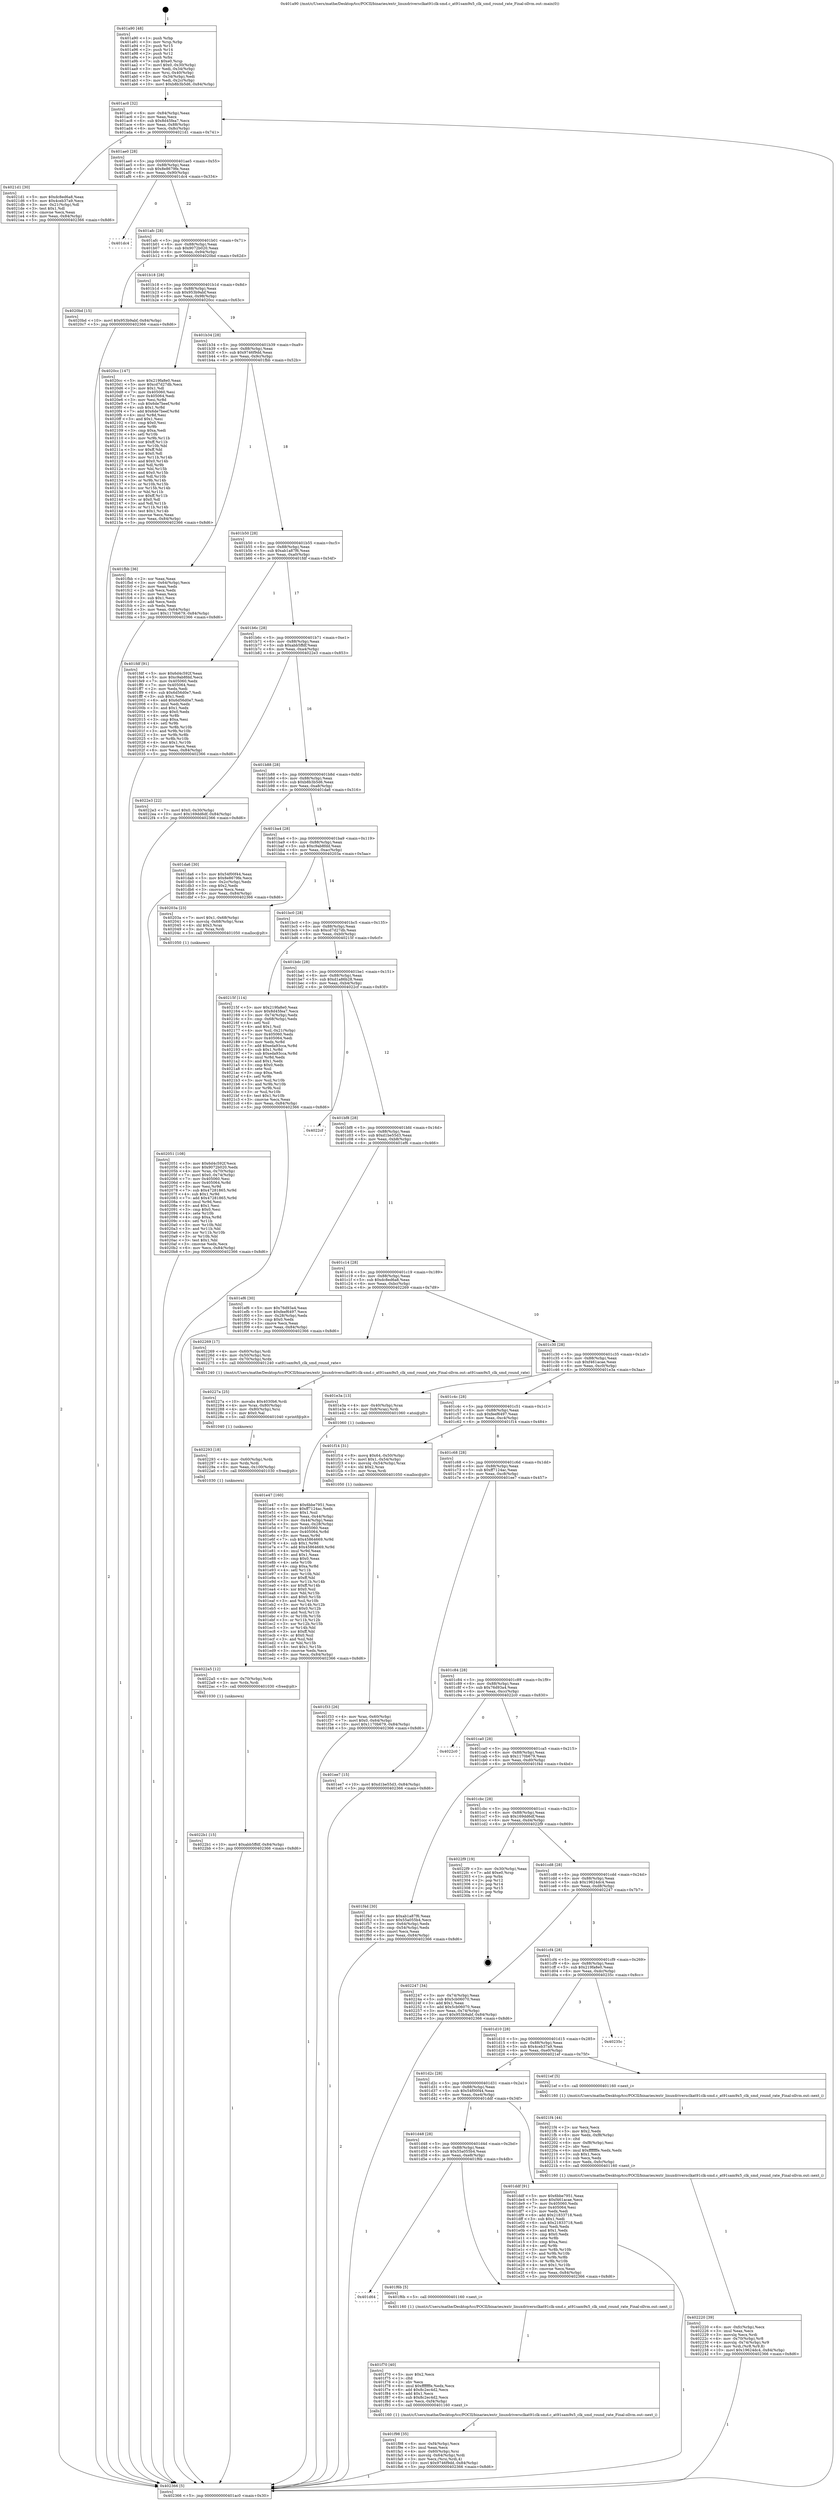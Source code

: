 digraph "0x401a90" {
  label = "0x401a90 (/mnt/c/Users/mathe/Desktop/tcc/POCII/binaries/extr_linuxdriversclkat91clk-smd.c_at91sam9x5_clk_smd_round_rate_Final-ollvm.out::main(0))"
  labelloc = "t"
  node[shape=record]

  Entry [label="",width=0.3,height=0.3,shape=circle,fillcolor=black,style=filled]
  "0x401ac0" [label="{
     0x401ac0 [32]\l
     | [instrs]\l
     &nbsp;&nbsp;0x401ac0 \<+6\>: mov -0x84(%rbp),%eax\l
     &nbsp;&nbsp;0x401ac6 \<+2\>: mov %eax,%ecx\l
     &nbsp;&nbsp;0x401ac8 \<+6\>: sub $0x8d45fea7,%ecx\l
     &nbsp;&nbsp;0x401ace \<+6\>: mov %eax,-0x88(%rbp)\l
     &nbsp;&nbsp;0x401ad4 \<+6\>: mov %ecx,-0x8c(%rbp)\l
     &nbsp;&nbsp;0x401ada \<+6\>: je 00000000004021d1 \<main+0x741\>\l
  }"]
  "0x4021d1" [label="{
     0x4021d1 [30]\l
     | [instrs]\l
     &nbsp;&nbsp;0x4021d1 \<+5\>: mov $0xdc8ed6a8,%eax\l
     &nbsp;&nbsp;0x4021d6 \<+5\>: mov $0x4ceb37a9,%ecx\l
     &nbsp;&nbsp;0x4021db \<+3\>: mov -0x21(%rbp),%dl\l
     &nbsp;&nbsp;0x4021de \<+3\>: test $0x1,%dl\l
     &nbsp;&nbsp;0x4021e1 \<+3\>: cmovne %ecx,%eax\l
     &nbsp;&nbsp;0x4021e4 \<+6\>: mov %eax,-0x84(%rbp)\l
     &nbsp;&nbsp;0x4021ea \<+5\>: jmp 0000000000402366 \<main+0x8d6\>\l
  }"]
  "0x401ae0" [label="{
     0x401ae0 [28]\l
     | [instrs]\l
     &nbsp;&nbsp;0x401ae0 \<+5\>: jmp 0000000000401ae5 \<main+0x55\>\l
     &nbsp;&nbsp;0x401ae5 \<+6\>: mov -0x88(%rbp),%eax\l
     &nbsp;&nbsp;0x401aeb \<+5\>: sub $0x8e8679fe,%eax\l
     &nbsp;&nbsp;0x401af0 \<+6\>: mov %eax,-0x90(%rbp)\l
     &nbsp;&nbsp;0x401af6 \<+6\>: je 0000000000401dc4 \<main+0x334\>\l
  }"]
  Exit [label="",width=0.3,height=0.3,shape=circle,fillcolor=black,style=filled,peripheries=2]
  "0x401dc4" [label="{
     0x401dc4\l
  }", style=dashed]
  "0x401afc" [label="{
     0x401afc [28]\l
     | [instrs]\l
     &nbsp;&nbsp;0x401afc \<+5\>: jmp 0000000000401b01 \<main+0x71\>\l
     &nbsp;&nbsp;0x401b01 \<+6\>: mov -0x88(%rbp),%eax\l
     &nbsp;&nbsp;0x401b07 \<+5\>: sub $0x9072b020,%eax\l
     &nbsp;&nbsp;0x401b0c \<+6\>: mov %eax,-0x94(%rbp)\l
     &nbsp;&nbsp;0x401b12 \<+6\>: je 00000000004020bd \<main+0x62d\>\l
  }"]
  "0x4022b1" [label="{
     0x4022b1 [15]\l
     | [instrs]\l
     &nbsp;&nbsp;0x4022b1 \<+10\>: movl $0xabb5ffdf,-0x84(%rbp)\l
     &nbsp;&nbsp;0x4022bb \<+5\>: jmp 0000000000402366 \<main+0x8d6\>\l
  }"]
  "0x4020bd" [label="{
     0x4020bd [15]\l
     | [instrs]\l
     &nbsp;&nbsp;0x4020bd \<+10\>: movl $0x953b9abf,-0x84(%rbp)\l
     &nbsp;&nbsp;0x4020c7 \<+5\>: jmp 0000000000402366 \<main+0x8d6\>\l
  }"]
  "0x401b18" [label="{
     0x401b18 [28]\l
     | [instrs]\l
     &nbsp;&nbsp;0x401b18 \<+5\>: jmp 0000000000401b1d \<main+0x8d\>\l
     &nbsp;&nbsp;0x401b1d \<+6\>: mov -0x88(%rbp),%eax\l
     &nbsp;&nbsp;0x401b23 \<+5\>: sub $0x953b9abf,%eax\l
     &nbsp;&nbsp;0x401b28 \<+6\>: mov %eax,-0x98(%rbp)\l
     &nbsp;&nbsp;0x401b2e \<+6\>: je 00000000004020cc \<main+0x63c\>\l
  }"]
  "0x4022a5" [label="{
     0x4022a5 [12]\l
     | [instrs]\l
     &nbsp;&nbsp;0x4022a5 \<+4\>: mov -0x70(%rbp),%rdx\l
     &nbsp;&nbsp;0x4022a9 \<+3\>: mov %rdx,%rdi\l
     &nbsp;&nbsp;0x4022ac \<+5\>: call 0000000000401030 \<free@plt\>\l
     | [calls]\l
     &nbsp;&nbsp;0x401030 \{1\} (unknown)\l
  }"]
  "0x4020cc" [label="{
     0x4020cc [147]\l
     | [instrs]\l
     &nbsp;&nbsp;0x4020cc \<+5\>: mov $0x219fa8e0,%eax\l
     &nbsp;&nbsp;0x4020d1 \<+5\>: mov $0xcd7d27db,%ecx\l
     &nbsp;&nbsp;0x4020d6 \<+2\>: mov $0x1,%dl\l
     &nbsp;&nbsp;0x4020d8 \<+7\>: mov 0x405060,%esi\l
     &nbsp;&nbsp;0x4020df \<+7\>: mov 0x405064,%edi\l
     &nbsp;&nbsp;0x4020e6 \<+3\>: mov %esi,%r8d\l
     &nbsp;&nbsp;0x4020e9 \<+7\>: sub $0x6de7beef,%r8d\l
     &nbsp;&nbsp;0x4020f0 \<+4\>: sub $0x1,%r8d\l
     &nbsp;&nbsp;0x4020f4 \<+7\>: add $0x6de7beef,%r8d\l
     &nbsp;&nbsp;0x4020fb \<+4\>: imul %r8d,%esi\l
     &nbsp;&nbsp;0x4020ff \<+3\>: and $0x1,%esi\l
     &nbsp;&nbsp;0x402102 \<+3\>: cmp $0x0,%esi\l
     &nbsp;&nbsp;0x402105 \<+4\>: sete %r9b\l
     &nbsp;&nbsp;0x402109 \<+3\>: cmp $0xa,%edi\l
     &nbsp;&nbsp;0x40210c \<+4\>: setl %r10b\l
     &nbsp;&nbsp;0x402110 \<+3\>: mov %r9b,%r11b\l
     &nbsp;&nbsp;0x402113 \<+4\>: xor $0xff,%r11b\l
     &nbsp;&nbsp;0x402117 \<+3\>: mov %r10b,%bl\l
     &nbsp;&nbsp;0x40211a \<+3\>: xor $0xff,%bl\l
     &nbsp;&nbsp;0x40211d \<+3\>: xor $0x0,%dl\l
     &nbsp;&nbsp;0x402120 \<+3\>: mov %r11b,%r14b\l
     &nbsp;&nbsp;0x402123 \<+4\>: and $0x0,%r14b\l
     &nbsp;&nbsp;0x402127 \<+3\>: and %dl,%r9b\l
     &nbsp;&nbsp;0x40212a \<+3\>: mov %bl,%r15b\l
     &nbsp;&nbsp;0x40212d \<+4\>: and $0x0,%r15b\l
     &nbsp;&nbsp;0x402131 \<+3\>: and %dl,%r10b\l
     &nbsp;&nbsp;0x402134 \<+3\>: or %r9b,%r14b\l
     &nbsp;&nbsp;0x402137 \<+3\>: or %r10b,%r15b\l
     &nbsp;&nbsp;0x40213a \<+3\>: xor %r15b,%r14b\l
     &nbsp;&nbsp;0x40213d \<+3\>: or %bl,%r11b\l
     &nbsp;&nbsp;0x402140 \<+4\>: xor $0xff,%r11b\l
     &nbsp;&nbsp;0x402144 \<+3\>: or $0x0,%dl\l
     &nbsp;&nbsp;0x402147 \<+3\>: and %dl,%r11b\l
     &nbsp;&nbsp;0x40214a \<+3\>: or %r11b,%r14b\l
     &nbsp;&nbsp;0x40214d \<+4\>: test $0x1,%r14b\l
     &nbsp;&nbsp;0x402151 \<+3\>: cmovne %ecx,%eax\l
     &nbsp;&nbsp;0x402154 \<+6\>: mov %eax,-0x84(%rbp)\l
     &nbsp;&nbsp;0x40215a \<+5\>: jmp 0000000000402366 \<main+0x8d6\>\l
  }"]
  "0x401b34" [label="{
     0x401b34 [28]\l
     | [instrs]\l
     &nbsp;&nbsp;0x401b34 \<+5\>: jmp 0000000000401b39 \<main+0xa9\>\l
     &nbsp;&nbsp;0x401b39 \<+6\>: mov -0x88(%rbp),%eax\l
     &nbsp;&nbsp;0x401b3f \<+5\>: sub $0x9746f9dd,%eax\l
     &nbsp;&nbsp;0x401b44 \<+6\>: mov %eax,-0x9c(%rbp)\l
     &nbsp;&nbsp;0x401b4a \<+6\>: je 0000000000401fbb \<main+0x52b\>\l
  }"]
  "0x402293" [label="{
     0x402293 [18]\l
     | [instrs]\l
     &nbsp;&nbsp;0x402293 \<+4\>: mov -0x60(%rbp),%rdx\l
     &nbsp;&nbsp;0x402297 \<+3\>: mov %rdx,%rdi\l
     &nbsp;&nbsp;0x40229a \<+6\>: mov %eax,-0x100(%rbp)\l
     &nbsp;&nbsp;0x4022a0 \<+5\>: call 0000000000401030 \<free@plt\>\l
     | [calls]\l
     &nbsp;&nbsp;0x401030 \{1\} (unknown)\l
  }"]
  "0x401fbb" [label="{
     0x401fbb [36]\l
     | [instrs]\l
     &nbsp;&nbsp;0x401fbb \<+2\>: xor %eax,%eax\l
     &nbsp;&nbsp;0x401fbd \<+3\>: mov -0x64(%rbp),%ecx\l
     &nbsp;&nbsp;0x401fc0 \<+2\>: mov %eax,%edx\l
     &nbsp;&nbsp;0x401fc2 \<+2\>: sub %ecx,%edx\l
     &nbsp;&nbsp;0x401fc4 \<+2\>: mov %eax,%ecx\l
     &nbsp;&nbsp;0x401fc6 \<+3\>: sub $0x1,%ecx\l
     &nbsp;&nbsp;0x401fc9 \<+2\>: add %ecx,%edx\l
     &nbsp;&nbsp;0x401fcb \<+2\>: sub %edx,%eax\l
     &nbsp;&nbsp;0x401fcd \<+3\>: mov %eax,-0x64(%rbp)\l
     &nbsp;&nbsp;0x401fd0 \<+10\>: movl $0x1170b679,-0x84(%rbp)\l
     &nbsp;&nbsp;0x401fda \<+5\>: jmp 0000000000402366 \<main+0x8d6\>\l
  }"]
  "0x401b50" [label="{
     0x401b50 [28]\l
     | [instrs]\l
     &nbsp;&nbsp;0x401b50 \<+5\>: jmp 0000000000401b55 \<main+0xc5\>\l
     &nbsp;&nbsp;0x401b55 \<+6\>: mov -0x88(%rbp),%eax\l
     &nbsp;&nbsp;0x401b5b \<+5\>: sub $0xab1a87f6,%eax\l
     &nbsp;&nbsp;0x401b60 \<+6\>: mov %eax,-0xa0(%rbp)\l
     &nbsp;&nbsp;0x401b66 \<+6\>: je 0000000000401fdf \<main+0x54f\>\l
  }"]
  "0x40227a" [label="{
     0x40227a [25]\l
     | [instrs]\l
     &nbsp;&nbsp;0x40227a \<+10\>: movabs $0x4030b6,%rdi\l
     &nbsp;&nbsp;0x402284 \<+4\>: mov %rax,-0x80(%rbp)\l
     &nbsp;&nbsp;0x402288 \<+4\>: mov -0x80(%rbp),%rsi\l
     &nbsp;&nbsp;0x40228c \<+2\>: mov $0x0,%al\l
     &nbsp;&nbsp;0x40228e \<+5\>: call 0000000000401040 \<printf@plt\>\l
     | [calls]\l
     &nbsp;&nbsp;0x401040 \{1\} (unknown)\l
  }"]
  "0x401fdf" [label="{
     0x401fdf [91]\l
     | [instrs]\l
     &nbsp;&nbsp;0x401fdf \<+5\>: mov $0x6d4c592f,%eax\l
     &nbsp;&nbsp;0x401fe4 \<+5\>: mov $0xc9ab8fdd,%ecx\l
     &nbsp;&nbsp;0x401fe9 \<+7\>: mov 0x405060,%edx\l
     &nbsp;&nbsp;0x401ff0 \<+7\>: mov 0x405064,%esi\l
     &nbsp;&nbsp;0x401ff7 \<+2\>: mov %edx,%edi\l
     &nbsp;&nbsp;0x401ff9 \<+6\>: sub $0x6d56d0e7,%edi\l
     &nbsp;&nbsp;0x401fff \<+3\>: sub $0x1,%edi\l
     &nbsp;&nbsp;0x402002 \<+6\>: add $0x6d56d0e7,%edi\l
     &nbsp;&nbsp;0x402008 \<+3\>: imul %edi,%edx\l
     &nbsp;&nbsp;0x40200b \<+3\>: and $0x1,%edx\l
     &nbsp;&nbsp;0x40200e \<+3\>: cmp $0x0,%edx\l
     &nbsp;&nbsp;0x402011 \<+4\>: sete %r8b\l
     &nbsp;&nbsp;0x402015 \<+3\>: cmp $0xa,%esi\l
     &nbsp;&nbsp;0x402018 \<+4\>: setl %r9b\l
     &nbsp;&nbsp;0x40201c \<+3\>: mov %r8b,%r10b\l
     &nbsp;&nbsp;0x40201f \<+3\>: and %r9b,%r10b\l
     &nbsp;&nbsp;0x402022 \<+3\>: xor %r9b,%r8b\l
     &nbsp;&nbsp;0x402025 \<+3\>: or %r8b,%r10b\l
     &nbsp;&nbsp;0x402028 \<+4\>: test $0x1,%r10b\l
     &nbsp;&nbsp;0x40202c \<+3\>: cmovne %ecx,%eax\l
     &nbsp;&nbsp;0x40202f \<+6\>: mov %eax,-0x84(%rbp)\l
     &nbsp;&nbsp;0x402035 \<+5\>: jmp 0000000000402366 \<main+0x8d6\>\l
  }"]
  "0x401b6c" [label="{
     0x401b6c [28]\l
     | [instrs]\l
     &nbsp;&nbsp;0x401b6c \<+5\>: jmp 0000000000401b71 \<main+0xe1\>\l
     &nbsp;&nbsp;0x401b71 \<+6\>: mov -0x88(%rbp),%eax\l
     &nbsp;&nbsp;0x401b77 \<+5\>: sub $0xabb5ffdf,%eax\l
     &nbsp;&nbsp;0x401b7c \<+6\>: mov %eax,-0xa4(%rbp)\l
     &nbsp;&nbsp;0x401b82 \<+6\>: je 00000000004022e3 \<main+0x853\>\l
  }"]
  "0x402220" [label="{
     0x402220 [39]\l
     | [instrs]\l
     &nbsp;&nbsp;0x402220 \<+6\>: mov -0xfc(%rbp),%ecx\l
     &nbsp;&nbsp;0x402226 \<+3\>: imul %eax,%ecx\l
     &nbsp;&nbsp;0x402229 \<+3\>: movslq %ecx,%rdi\l
     &nbsp;&nbsp;0x40222c \<+4\>: mov -0x70(%rbp),%r8\l
     &nbsp;&nbsp;0x402230 \<+4\>: movslq -0x74(%rbp),%r9\l
     &nbsp;&nbsp;0x402234 \<+4\>: mov %rdi,(%r8,%r9,8)\l
     &nbsp;&nbsp;0x402238 \<+10\>: movl $0x19624dc4,-0x84(%rbp)\l
     &nbsp;&nbsp;0x402242 \<+5\>: jmp 0000000000402366 \<main+0x8d6\>\l
  }"]
  "0x4022e3" [label="{
     0x4022e3 [22]\l
     | [instrs]\l
     &nbsp;&nbsp;0x4022e3 \<+7\>: movl $0x0,-0x30(%rbp)\l
     &nbsp;&nbsp;0x4022ea \<+10\>: movl $0x169dd6df,-0x84(%rbp)\l
     &nbsp;&nbsp;0x4022f4 \<+5\>: jmp 0000000000402366 \<main+0x8d6\>\l
  }"]
  "0x401b88" [label="{
     0x401b88 [28]\l
     | [instrs]\l
     &nbsp;&nbsp;0x401b88 \<+5\>: jmp 0000000000401b8d \<main+0xfd\>\l
     &nbsp;&nbsp;0x401b8d \<+6\>: mov -0x88(%rbp),%eax\l
     &nbsp;&nbsp;0x401b93 \<+5\>: sub $0xb8b3b5d6,%eax\l
     &nbsp;&nbsp;0x401b98 \<+6\>: mov %eax,-0xa8(%rbp)\l
     &nbsp;&nbsp;0x401b9e \<+6\>: je 0000000000401da6 \<main+0x316\>\l
  }"]
  "0x4021f4" [label="{
     0x4021f4 [44]\l
     | [instrs]\l
     &nbsp;&nbsp;0x4021f4 \<+2\>: xor %ecx,%ecx\l
     &nbsp;&nbsp;0x4021f6 \<+5\>: mov $0x2,%edx\l
     &nbsp;&nbsp;0x4021fb \<+6\>: mov %edx,-0xf8(%rbp)\l
     &nbsp;&nbsp;0x402201 \<+1\>: cltd\l
     &nbsp;&nbsp;0x402202 \<+6\>: mov -0xf8(%rbp),%esi\l
     &nbsp;&nbsp;0x402208 \<+2\>: idiv %esi\l
     &nbsp;&nbsp;0x40220a \<+6\>: imul $0xfffffffe,%edx,%edx\l
     &nbsp;&nbsp;0x402210 \<+3\>: sub $0x1,%ecx\l
     &nbsp;&nbsp;0x402213 \<+2\>: sub %ecx,%edx\l
     &nbsp;&nbsp;0x402215 \<+6\>: mov %edx,-0xfc(%rbp)\l
     &nbsp;&nbsp;0x40221b \<+5\>: call 0000000000401160 \<next_i\>\l
     | [calls]\l
     &nbsp;&nbsp;0x401160 \{1\} (/mnt/c/Users/mathe/Desktop/tcc/POCII/binaries/extr_linuxdriversclkat91clk-smd.c_at91sam9x5_clk_smd_round_rate_Final-ollvm.out::next_i)\l
  }"]
  "0x401da6" [label="{
     0x401da6 [30]\l
     | [instrs]\l
     &nbsp;&nbsp;0x401da6 \<+5\>: mov $0x54f00f44,%eax\l
     &nbsp;&nbsp;0x401dab \<+5\>: mov $0x8e8679fe,%ecx\l
     &nbsp;&nbsp;0x401db0 \<+3\>: mov -0x2c(%rbp),%edx\l
     &nbsp;&nbsp;0x401db3 \<+3\>: cmp $0x2,%edx\l
     &nbsp;&nbsp;0x401db6 \<+3\>: cmovne %ecx,%eax\l
     &nbsp;&nbsp;0x401db9 \<+6\>: mov %eax,-0x84(%rbp)\l
     &nbsp;&nbsp;0x401dbf \<+5\>: jmp 0000000000402366 \<main+0x8d6\>\l
  }"]
  "0x401ba4" [label="{
     0x401ba4 [28]\l
     | [instrs]\l
     &nbsp;&nbsp;0x401ba4 \<+5\>: jmp 0000000000401ba9 \<main+0x119\>\l
     &nbsp;&nbsp;0x401ba9 \<+6\>: mov -0x88(%rbp),%eax\l
     &nbsp;&nbsp;0x401baf \<+5\>: sub $0xc9ab8fdd,%eax\l
     &nbsp;&nbsp;0x401bb4 \<+6\>: mov %eax,-0xac(%rbp)\l
     &nbsp;&nbsp;0x401bba \<+6\>: je 000000000040203a \<main+0x5aa\>\l
  }"]
  "0x402366" [label="{
     0x402366 [5]\l
     | [instrs]\l
     &nbsp;&nbsp;0x402366 \<+5\>: jmp 0000000000401ac0 \<main+0x30\>\l
  }"]
  "0x401a90" [label="{
     0x401a90 [48]\l
     | [instrs]\l
     &nbsp;&nbsp;0x401a90 \<+1\>: push %rbp\l
     &nbsp;&nbsp;0x401a91 \<+3\>: mov %rsp,%rbp\l
     &nbsp;&nbsp;0x401a94 \<+2\>: push %r15\l
     &nbsp;&nbsp;0x401a96 \<+2\>: push %r14\l
     &nbsp;&nbsp;0x401a98 \<+2\>: push %r12\l
     &nbsp;&nbsp;0x401a9a \<+1\>: push %rbx\l
     &nbsp;&nbsp;0x401a9b \<+7\>: sub $0xe0,%rsp\l
     &nbsp;&nbsp;0x401aa2 \<+7\>: movl $0x0,-0x30(%rbp)\l
     &nbsp;&nbsp;0x401aa9 \<+3\>: mov %edi,-0x34(%rbp)\l
     &nbsp;&nbsp;0x401aac \<+4\>: mov %rsi,-0x40(%rbp)\l
     &nbsp;&nbsp;0x401ab0 \<+3\>: mov -0x34(%rbp),%edi\l
     &nbsp;&nbsp;0x401ab3 \<+3\>: mov %edi,-0x2c(%rbp)\l
     &nbsp;&nbsp;0x401ab6 \<+10\>: movl $0xb8b3b5d6,-0x84(%rbp)\l
  }"]
  "0x402051" [label="{
     0x402051 [108]\l
     | [instrs]\l
     &nbsp;&nbsp;0x402051 \<+5\>: mov $0x6d4c592f,%ecx\l
     &nbsp;&nbsp;0x402056 \<+5\>: mov $0x9072b020,%edx\l
     &nbsp;&nbsp;0x40205b \<+4\>: mov %rax,-0x70(%rbp)\l
     &nbsp;&nbsp;0x40205f \<+7\>: movl $0x0,-0x74(%rbp)\l
     &nbsp;&nbsp;0x402066 \<+7\>: mov 0x405060,%esi\l
     &nbsp;&nbsp;0x40206d \<+8\>: mov 0x405064,%r8d\l
     &nbsp;&nbsp;0x402075 \<+3\>: mov %esi,%r9d\l
     &nbsp;&nbsp;0x402078 \<+7\>: sub $0x47281865,%r9d\l
     &nbsp;&nbsp;0x40207f \<+4\>: sub $0x1,%r9d\l
     &nbsp;&nbsp;0x402083 \<+7\>: add $0x47281865,%r9d\l
     &nbsp;&nbsp;0x40208a \<+4\>: imul %r9d,%esi\l
     &nbsp;&nbsp;0x40208e \<+3\>: and $0x1,%esi\l
     &nbsp;&nbsp;0x402091 \<+3\>: cmp $0x0,%esi\l
     &nbsp;&nbsp;0x402094 \<+4\>: sete %r10b\l
     &nbsp;&nbsp;0x402098 \<+4\>: cmp $0xa,%r8d\l
     &nbsp;&nbsp;0x40209c \<+4\>: setl %r11b\l
     &nbsp;&nbsp;0x4020a0 \<+3\>: mov %r10b,%bl\l
     &nbsp;&nbsp;0x4020a3 \<+3\>: and %r11b,%bl\l
     &nbsp;&nbsp;0x4020a6 \<+3\>: xor %r11b,%r10b\l
     &nbsp;&nbsp;0x4020a9 \<+3\>: or %r10b,%bl\l
     &nbsp;&nbsp;0x4020ac \<+3\>: test $0x1,%bl\l
     &nbsp;&nbsp;0x4020af \<+3\>: cmovne %edx,%ecx\l
     &nbsp;&nbsp;0x4020b2 \<+6\>: mov %ecx,-0x84(%rbp)\l
     &nbsp;&nbsp;0x4020b8 \<+5\>: jmp 0000000000402366 \<main+0x8d6\>\l
  }"]
  "0x40203a" [label="{
     0x40203a [23]\l
     | [instrs]\l
     &nbsp;&nbsp;0x40203a \<+7\>: movl $0x1,-0x68(%rbp)\l
     &nbsp;&nbsp;0x402041 \<+4\>: movslq -0x68(%rbp),%rax\l
     &nbsp;&nbsp;0x402045 \<+4\>: shl $0x3,%rax\l
     &nbsp;&nbsp;0x402049 \<+3\>: mov %rax,%rdi\l
     &nbsp;&nbsp;0x40204c \<+5\>: call 0000000000401050 \<malloc@plt\>\l
     | [calls]\l
     &nbsp;&nbsp;0x401050 \{1\} (unknown)\l
  }"]
  "0x401bc0" [label="{
     0x401bc0 [28]\l
     | [instrs]\l
     &nbsp;&nbsp;0x401bc0 \<+5\>: jmp 0000000000401bc5 \<main+0x135\>\l
     &nbsp;&nbsp;0x401bc5 \<+6\>: mov -0x88(%rbp),%eax\l
     &nbsp;&nbsp;0x401bcb \<+5\>: sub $0xcd7d27db,%eax\l
     &nbsp;&nbsp;0x401bd0 \<+6\>: mov %eax,-0xb0(%rbp)\l
     &nbsp;&nbsp;0x401bd6 \<+6\>: je 000000000040215f \<main+0x6cf\>\l
  }"]
  "0x401f98" [label="{
     0x401f98 [35]\l
     | [instrs]\l
     &nbsp;&nbsp;0x401f98 \<+6\>: mov -0xf4(%rbp),%ecx\l
     &nbsp;&nbsp;0x401f9e \<+3\>: imul %eax,%ecx\l
     &nbsp;&nbsp;0x401fa1 \<+4\>: mov -0x60(%rbp),%rsi\l
     &nbsp;&nbsp;0x401fa5 \<+4\>: movslq -0x64(%rbp),%rdi\l
     &nbsp;&nbsp;0x401fa9 \<+3\>: mov %ecx,(%rsi,%rdi,4)\l
     &nbsp;&nbsp;0x401fac \<+10\>: movl $0x9746f9dd,-0x84(%rbp)\l
     &nbsp;&nbsp;0x401fb6 \<+5\>: jmp 0000000000402366 \<main+0x8d6\>\l
  }"]
  "0x40215f" [label="{
     0x40215f [114]\l
     | [instrs]\l
     &nbsp;&nbsp;0x40215f \<+5\>: mov $0x219fa8e0,%eax\l
     &nbsp;&nbsp;0x402164 \<+5\>: mov $0x8d45fea7,%ecx\l
     &nbsp;&nbsp;0x402169 \<+3\>: mov -0x74(%rbp),%edx\l
     &nbsp;&nbsp;0x40216c \<+3\>: cmp -0x68(%rbp),%edx\l
     &nbsp;&nbsp;0x40216f \<+4\>: setl %sil\l
     &nbsp;&nbsp;0x402173 \<+4\>: and $0x1,%sil\l
     &nbsp;&nbsp;0x402177 \<+4\>: mov %sil,-0x21(%rbp)\l
     &nbsp;&nbsp;0x40217b \<+7\>: mov 0x405060,%edx\l
     &nbsp;&nbsp;0x402182 \<+7\>: mov 0x405064,%edi\l
     &nbsp;&nbsp;0x402189 \<+3\>: mov %edx,%r8d\l
     &nbsp;&nbsp;0x40218c \<+7\>: add $0xeda93cca,%r8d\l
     &nbsp;&nbsp;0x402193 \<+4\>: sub $0x1,%r8d\l
     &nbsp;&nbsp;0x402197 \<+7\>: sub $0xeda93cca,%r8d\l
     &nbsp;&nbsp;0x40219e \<+4\>: imul %r8d,%edx\l
     &nbsp;&nbsp;0x4021a2 \<+3\>: and $0x1,%edx\l
     &nbsp;&nbsp;0x4021a5 \<+3\>: cmp $0x0,%edx\l
     &nbsp;&nbsp;0x4021a8 \<+4\>: sete %sil\l
     &nbsp;&nbsp;0x4021ac \<+3\>: cmp $0xa,%edi\l
     &nbsp;&nbsp;0x4021af \<+4\>: setl %r9b\l
     &nbsp;&nbsp;0x4021b3 \<+3\>: mov %sil,%r10b\l
     &nbsp;&nbsp;0x4021b6 \<+3\>: and %r9b,%r10b\l
     &nbsp;&nbsp;0x4021b9 \<+3\>: xor %r9b,%sil\l
     &nbsp;&nbsp;0x4021bc \<+3\>: or %sil,%r10b\l
     &nbsp;&nbsp;0x4021bf \<+4\>: test $0x1,%r10b\l
     &nbsp;&nbsp;0x4021c3 \<+3\>: cmovne %ecx,%eax\l
     &nbsp;&nbsp;0x4021c6 \<+6\>: mov %eax,-0x84(%rbp)\l
     &nbsp;&nbsp;0x4021cc \<+5\>: jmp 0000000000402366 \<main+0x8d6\>\l
  }"]
  "0x401bdc" [label="{
     0x401bdc [28]\l
     | [instrs]\l
     &nbsp;&nbsp;0x401bdc \<+5\>: jmp 0000000000401be1 \<main+0x151\>\l
     &nbsp;&nbsp;0x401be1 \<+6\>: mov -0x88(%rbp),%eax\l
     &nbsp;&nbsp;0x401be7 \<+5\>: sub $0xd1a86b28,%eax\l
     &nbsp;&nbsp;0x401bec \<+6\>: mov %eax,-0xb4(%rbp)\l
     &nbsp;&nbsp;0x401bf2 \<+6\>: je 00000000004022cf \<main+0x83f\>\l
  }"]
  "0x401f70" [label="{
     0x401f70 [40]\l
     | [instrs]\l
     &nbsp;&nbsp;0x401f70 \<+5\>: mov $0x2,%ecx\l
     &nbsp;&nbsp;0x401f75 \<+1\>: cltd\l
     &nbsp;&nbsp;0x401f76 \<+2\>: idiv %ecx\l
     &nbsp;&nbsp;0x401f78 \<+6\>: imul $0xfffffffe,%edx,%ecx\l
     &nbsp;&nbsp;0x401f7e \<+6\>: add $0x8c2ec4d2,%ecx\l
     &nbsp;&nbsp;0x401f84 \<+3\>: add $0x1,%ecx\l
     &nbsp;&nbsp;0x401f87 \<+6\>: sub $0x8c2ec4d2,%ecx\l
     &nbsp;&nbsp;0x401f8d \<+6\>: mov %ecx,-0xf4(%rbp)\l
     &nbsp;&nbsp;0x401f93 \<+5\>: call 0000000000401160 \<next_i\>\l
     | [calls]\l
     &nbsp;&nbsp;0x401160 \{1\} (/mnt/c/Users/mathe/Desktop/tcc/POCII/binaries/extr_linuxdriversclkat91clk-smd.c_at91sam9x5_clk_smd_round_rate_Final-ollvm.out::next_i)\l
  }"]
  "0x4022cf" [label="{
     0x4022cf\l
  }", style=dashed]
  "0x401bf8" [label="{
     0x401bf8 [28]\l
     | [instrs]\l
     &nbsp;&nbsp;0x401bf8 \<+5\>: jmp 0000000000401bfd \<main+0x16d\>\l
     &nbsp;&nbsp;0x401bfd \<+6\>: mov -0x88(%rbp),%eax\l
     &nbsp;&nbsp;0x401c03 \<+5\>: sub $0xd1be55d3,%eax\l
     &nbsp;&nbsp;0x401c08 \<+6\>: mov %eax,-0xb8(%rbp)\l
     &nbsp;&nbsp;0x401c0e \<+6\>: je 0000000000401ef6 \<main+0x466\>\l
  }"]
  "0x401d64" [label="{
     0x401d64\l
  }", style=dashed]
  "0x401ef6" [label="{
     0x401ef6 [30]\l
     | [instrs]\l
     &nbsp;&nbsp;0x401ef6 \<+5\>: mov $0x76d93a4,%eax\l
     &nbsp;&nbsp;0x401efb \<+5\>: mov $0xfeef6497,%ecx\l
     &nbsp;&nbsp;0x401f00 \<+3\>: mov -0x28(%rbp),%edx\l
     &nbsp;&nbsp;0x401f03 \<+3\>: cmp $0x0,%edx\l
     &nbsp;&nbsp;0x401f06 \<+3\>: cmove %ecx,%eax\l
     &nbsp;&nbsp;0x401f09 \<+6\>: mov %eax,-0x84(%rbp)\l
     &nbsp;&nbsp;0x401f0f \<+5\>: jmp 0000000000402366 \<main+0x8d6\>\l
  }"]
  "0x401c14" [label="{
     0x401c14 [28]\l
     | [instrs]\l
     &nbsp;&nbsp;0x401c14 \<+5\>: jmp 0000000000401c19 \<main+0x189\>\l
     &nbsp;&nbsp;0x401c19 \<+6\>: mov -0x88(%rbp),%eax\l
     &nbsp;&nbsp;0x401c1f \<+5\>: sub $0xdc8ed6a8,%eax\l
     &nbsp;&nbsp;0x401c24 \<+6\>: mov %eax,-0xbc(%rbp)\l
     &nbsp;&nbsp;0x401c2a \<+6\>: je 0000000000402269 \<main+0x7d9\>\l
  }"]
  "0x401f6b" [label="{
     0x401f6b [5]\l
     | [instrs]\l
     &nbsp;&nbsp;0x401f6b \<+5\>: call 0000000000401160 \<next_i\>\l
     | [calls]\l
     &nbsp;&nbsp;0x401160 \{1\} (/mnt/c/Users/mathe/Desktop/tcc/POCII/binaries/extr_linuxdriversclkat91clk-smd.c_at91sam9x5_clk_smd_round_rate_Final-ollvm.out::next_i)\l
  }"]
  "0x402269" [label="{
     0x402269 [17]\l
     | [instrs]\l
     &nbsp;&nbsp;0x402269 \<+4\>: mov -0x60(%rbp),%rdi\l
     &nbsp;&nbsp;0x40226d \<+4\>: mov -0x50(%rbp),%rsi\l
     &nbsp;&nbsp;0x402271 \<+4\>: mov -0x70(%rbp),%rdx\l
     &nbsp;&nbsp;0x402275 \<+5\>: call 0000000000401240 \<at91sam9x5_clk_smd_round_rate\>\l
     | [calls]\l
     &nbsp;&nbsp;0x401240 \{1\} (/mnt/c/Users/mathe/Desktop/tcc/POCII/binaries/extr_linuxdriversclkat91clk-smd.c_at91sam9x5_clk_smd_round_rate_Final-ollvm.out::at91sam9x5_clk_smd_round_rate)\l
  }"]
  "0x401c30" [label="{
     0x401c30 [28]\l
     | [instrs]\l
     &nbsp;&nbsp;0x401c30 \<+5\>: jmp 0000000000401c35 \<main+0x1a5\>\l
     &nbsp;&nbsp;0x401c35 \<+6\>: mov -0x88(%rbp),%eax\l
     &nbsp;&nbsp;0x401c3b \<+5\>: sub $0xf461acae,%eax\l
     &nbsp;&nbsp;0x401c40 \<+6\>: mov %eax,-0xc0(%rbp)\l
     &nbsp;&nbsp;0x401c46 \<+6\>: je 0000000000401e3a \<main+0x3aa\>\l
  }"]
  "0x401f33" [label="{
     0x401f33 [26]\l
     | [instrs]\l
     &nbsp;&nbsp;0x401f33 \<+4\>: mov %rax,-0x60(%rbp)\l
     &nbsp;&nbsp;0x401f37 \<+7\>: movl $0x0,-0x64(%rbp)\l
     &nbsp;&nbsp;0x401f3e \<+10\>: movl $0x1170b679,-0x84(%rbp)\l
     &nbsp;&nbsp;0x401f48 \<+5\>: jmp 0000000000402366 \<main+0x8d6\>\l
  }"]
  "0x401e3a" [label="{
     0x401e3a [13]\l
     | [instrs]\l
     &nbsp;&nbsp;0x401e3a \<+4\>: mov -0x40(%rbp),%rax\l
     &nbsp;&nbsp;0x401e3e \<+4\>: mov 0x8(%rax),%rdi\l
     &nbsp;&nbsp;0x401e42 \<+5\>: call 0000000000401060 \<atoi@plt\>\l
     | [calls]\l
     &nbsp;&nbsp;0x401060 \{1\} (unknown)\l
  }"]
  "0x401c4c" [label="{
     0x401c4c [28]\l
     | [instrs]\l
     &nbsp;&nbsp;0x401c4c \<+5\>: jmp 0000000000401c51 \<main+0x1c1\>\l
     &nbsp;&nbsp;0x401c51 \<+6\>: mov -0x88(%rbp),%eax\l
     &nbsp;&nbsp;0x401c57 \<+5\>: sub $0xfeef6497,%eax\l
     &nbsp;&nbsp;0x401c5c \<+6\>: mov %eax,-0xc4(%rbp)\l
     &nbsp;&nbsp;0x401c62 \<+6\>: je 0000000000401f14 \<main+0x484\>\l
  }"]
  "0x401e47" [label="{
     0x401e47 [160]\l
     | [instrs]\l
     &nbsp;&nbsp;0x401e47 \<+5\>: mov $0x6bbe7951,%ecx\l
     &nbsp;&nbsp;0x401e4c \<+5\>: mov $0xff7124ac,%edx\l
     &nbsp;&nbsp;0x401e51 \<+3\>: mov $0x1,%sil\l
     &nbsp;&nbsp;0x401e54 \<+3\>: mov %eax,-0x44(%rbp)\l
     &nbsp;&nbsp;0x401e57 \<+3\>: mov -0x44(%rbp),%eax\l
     &nbsp;&nbsp;0x401e5a \<+3\>: mov %eax,-0x28(%rbp)\l
     &nbsp;&nbsp;0x401e5d \<+7\>: mov 0x405060,%eax\l
     &nbsp;&nbsp;0x401e64 \<+8\>: mov 0x405064,%r8d\l
     &nbsp;&nbsp;0x401e6c \<+3\>: mov %eax,%r9d\l
     &nbsp;&nbsp;0x401e6f \<+7\>: sub $0x45864669,%r9d\l
     &nbsp;&nbsp;0x401e76 \<+4\>: sub $0x1,%r9d\l
     &nbsp;&nbsp;0x401e7a \<+7\>: add $0x45864669,%r9d\l
     &nbsp;&nbsp;0x401e81 \<+4\>: imul %r9d,%eax\l
     &nbsp;&nbsp;0x401e85 \<+3\>: and $0x1,%eax\l
     &nbsp;&nbsp;0x401e88 \<+3\>: cmp $0x0,%eax\l
     &nbsp;&nbsp;0x401e8b \<+4\>: sete %r10b\l
     &nbsp;&nbsp;0x401e8f \<+4\>: cmp $0xa,%r8d\l
     &nbsp;&nbsp;0x401e93 \<+4\>: setl %r11b\l
     &nbsp;&nbsp;0x401e97 \<+3\>: mov %r10b,%bl\l
     &nbsp;&nbsp;0x401e9a \<+3\>: xor $0xff,%bl\l
     &nbsp;&nbsp;0x401e9d \<+3\>: mov %r11b,%r14b\l
     &nbsp;&nbsp;0x401ea0 \<+4\>: xor $0xff,%r14b\l
     &nbsp;&nbsp;0x401ea4 \<+4\>: xor $0x0,%sil\l
     &nbsp;&nbsp;0x401ea8 \<+3\>: mov %bl,%r15b\l
     &nbsp;&nbsp;0x401eab \<+4\>: and $0x0,%r15b\l
     &nbsp;&nbsp;0x401eaf \<+3\>: and %sil,%r10b\l
     &nbsp;&nbsp;0x401eb2 \<+3\>: mov %r14b,%r12b\l
     &nbsp;&nbsp;0x401eb5 \<+4\>: and $0x0,%r12b\l
     &nbsp;&nbsp;0x401eb9 \<+3\>: and %sil,%r11b\l
     &nbsp;&nbsp;0x401ebc \<+3\>: or %r10b,%r15b\l
     &nbsp;&nbsp;0x401ebf \<+3\>: or %r11b,%r12b\l
     &nbsp;&nbsp;0x401ec2 \<+3\>: xor %r12b,%r15b\l
     &nbsp;&nbsp;0x401ec5 \<+3\>: or %r14b,%bl\l
     &nbsp;&nbsp;0x401ec8 \<+3\>: xor $0xff,%bl\l
     &nbsp;&nbsp;0x401ecb \<+4\>: or $0x0,%sil\l
     &nbsp;&nbsp;0x401ecf \<+3\>: and %sil,%bl\l
     &nbsp;&nbsp;0x401ed2 \<+3\>: or %bl,%r15b\l
     &nbsp;&nbsp;0x401ed5 \<+4\>: test $0x1,%r15b\l
     &nbsp;&nbsp;0x401ed9 \<+3\>: cmovne %edx,%ecx\l
     &nbsp;&nbsp;0x401edc \<+6\>: mov %ecx,-0x84(%rbp)\l
     &nbsp;&nbsp;0x401ee2 \<+5\>: jmp 0000000000402366 \<main+0x8d6\>\l
  }"]
  "0x401f14" [label="{
     0x401f14 [31]\l
     | [instrs]\l
     &nbsp;&nbsp;0x401f14 \<+8\>: movq $0x64,-0x50(%rbp)\l
     &nbsp;&nbsp;0x401f1c \<+7\>: movl $0x1,-0x54(%rbp)\l
     &nbsp;&nbsp;0x401f23 \<+4\>: movslq -0x54(%rbp),%rax\l
     &nbsp;&nbsp;0x401f27 \<+4\>: shl $0x2,%rax\l
     &nbsp;&nbsp;0x401f2b \<+3\>: mov %rax,%rdi\l
     &nbsp;&nbsp;0x401f2e \<+5\>: call 0000000000401050 \<malloc@plt\>\l
     | [calls]\l
     &nbsp;&nbsp;0x401050 \{1\} (unknown)\l
  }"]
  "0x401c68" [label="{
     0x401c68 [28]\l
     | [instrs]\l
     &nbsp;&nbsp;0x401c68 \<+5\>: jmp 0000000000401c6d \<main+0x1dd\>\l
     &nbsp;&nbsp;0x401c6d \<+6\>: mov -0x88(%rbp),%eax\l
     &nbsp;&nbsp;0x401c73 \<+5\>: sub $0xff7124ac,%eax\l
     &nbsp;&nbsp;0x401c78 \<+6\>: mov %eax,-0xc8(%rbp)\l
     &nbsp;&nbsp;0x401c7e \<+6\>: je 0000000000401ee7 \<main+0x457\>\l
  }"]
  "0x401d48" [label="{
     0x401d48 [28]\l
     | [instrs]\l
     &nbsp;&nbsp;0x401d48 \<+5\>: jmp 0000000000401d4d \<main+0x2bd\>\l
     &nbsp;&nbsp;0x401d4d \<+6\>: mov -0x88(%rbp),%eax\l
     &nbsp;&nbsp;0x401d53 \<+5\>: sub $0x55a055b4,%eax\l
     &nbsp;&nbsp;0x401d58 \<+6\>: mov %eax,-0xe8(%rbp)\l
     &nbsp;&nbsp;0x401d5e \<+6\>: je 0000000000401f6b \<main+0x4db\>\l
  }"]
  "0x401ee7" [label="{
     0x401ee7 [15]\l
     | [instrs]\l
     &nbsp;&nbsp;0x401ee7 \<+10\>: movl $0xd1be55d3,-0x84(%rbp)\l
     &nbsp;&nbsp;0x401ef1 \<+5\>: jmp 0000000000402366 \<main+0x8d6\>\l
  }"]
  "0x401c84" [label="{
     0x401c84 [28]\l
     | [instrs]\l
     &nbsp;&nbsp;0x401c84 \<+5\>: jmp 0000000000401c89 \<main+0x1f9\>\l
     &nbsp;&nbsp;0x401c89 \<+6\>: mov -0x88(%rbp),%eax\l
     &nbsp;&nbsp;0x401c8f \<+5\>: sub $0x76d93a4,%eax\l
     &nbsp;&nbsp;0x401c94 \<+6\>: mov %eax,-0xcc(%rbp)\l
     &nbsp;&nbsp;0x401c9a \<+6\>: je 00000000004022c0 \<main+0x830\>\l
  }"]
  "0x401ddf" [label="{
     0x401ddf [91]\l
     | [instrs]\l
     &nbsp;&nbsp;0x401ddf \<+5\>: mov $0x6bbe7951,%eax\l
     &nbsp;&nbsp;0x401de4 \<+5\>: mov $0xf461acae,%ecx\l
     &nbsp;&nbsp;0x401de9 \<+7\>: mov 0x405060,%edx\l
     &nbsp;&nbsp;0x401df0 \<+7\>: mov 0x405064,%esi\l
     &nbsp;&nbsp;0x401df7 \<+2\>: mov %edx,%edi\l
     &nbsp;&nbsp;0x401df9 \<+6\>: add $0x21833718,%edi\l
     &nbsp;&nbsp;0x401dff \<+3\>: sub $0x1,%edi\l
     &nbsp;&nbsp;0x401e02 \<+6\>: sub $0x21833718,%edi\l
     &nbsp;&nbsp;0x401e08 \<+3\>: imul %edi,%edx\l
     &nbsp;&nbsp;0x401e0b \<+3\>: and $0x1,%edx\l
     &nbsp;&nbsp;0x401e0e \<+3\>: cmp $0x0,%edx\l
     &nbsp;&nbsp;0x401e11 \<+4\>: sete %r8b\l
     &nbsp;&nbsp;0x401e15 \<+3\>: cmp $0xa,%esi\l
     &nbsp;&nbsp;0x401e18 \<+4\>: setl %r9b\l
     &nbsp;&nbsp;0x401e1c \<+3\>: mov %r8b,%r10b\l
     &nbsp;&nbsp;0x401e1f \<+3\>: and %r9b,%r10b\l
     &nbsp;&nbsp;0x401e22 \<+3\>: xor %r9b,%r8b\l
     &nbsp;&nbsp;0x401e25 \<+3\>: or %r8b,%r10b\l
     &nbsp;&nbsp;0x401e28 \<+4\>: test $0x1,%r10b\l
     &nbsp;&nbsp;0x401e2c \<+3\>: cmovne %ecx,%eax\l
     &nbsp;&nbsp;0x401e2f \<+6\>: mov %eax,-0x84(%rbp)\l
     &nbsp;&nbsp;0x401e35 \<+5\>: jmp 0000000000402366 \<main+0x8d6\>\l
  }"]
  "0x4022c0" [label="{
     0x4022c0\l
  }", style=dashed]
  "0x401ca0" [label="{
     0x401ca0 [28]\l
     | [instrs]\l
     &nbsp;&nbsp;0x401ca0 \<+5\>: jmp 0000000000401ca5 \<main+0x215\>\l
     &nbsp;&nbsp;0x401ca5 \<+6\>: mov -0x88(%rbp),%eax\l
     &nbsp;&nbsp;0x401cab \<+5\>: sub $0x1170b679,%eax\l
     &nbsp;&nbsp;0x401cb0 \<+6\>: mov %eax,-0xd0(%rbp)\l
     &nbsp;&nbsp;0x401cb6 \<+6\>: je 0000000000401f4d \<main+0x4bd\>\l
  }"]
  "0x401d2c" [label="{
     0x401d2c [28]\l
     | [instrs]\l
     &nbsp;&nbsp;0x401d2c \<+5\>: jmp 0000000000401d31 \<main+0x2a1\>\l
     &nbsp;&nbsp;0x401d31 \<+6\>: mov -0x88(%rbp),%eax\l
     &nbsp;&nbsp;0x401d37 \<+5\>: sub $0x54f00f44,%eax\l
     &nbsp;&nbsp;0x401d3c \<+6\>: mov %eax,-0xe4(%rbp)\l
     &nbsp;&nbsp;0x401d42 \<+6\>: je 0000000000401ddf \<main+0x34f\>\l
  }"]
  "0x401f4d" [label="{
     0x401f4d [30]\l
     | [instrs]\l
     &nbsp;&nbsp;0x401f4d \<+5\>: mov $0xab1a87f6,%eax\l
     &nbsp;&nbsp;0x401f52 \<+5\>: mov $0x55a055b4,%ecx\l
     &nbsp;&nbsp;0x401f57 \<+3\>: mov -0x64(%rbp),%edx\l
     &nbsp;&nbsp;0x401f5a \<+3\>: cmp -0x54(%rbp),%edx\l
     &nbsp;&nbsp;0x401f5d \<+3\>: cmovl %ecx,%eax\l
     &nbsp;&nbsp;0x401f60 \<+6\>: mov %eax,-0x84(%rbp)\l
     &nbsp;&nbsp;0x401f66 \<+5\>: jmp 0000000000402366 \<main+0x8d6\>\l
  }"]
  "0x401cbc" [label="{
     0x401cbc [28]\l
     | [instrs]\l
     &nbsp;&nbsp;0x401cbc \<+5\>: jmp 0000000000401cc1 \<main+0x231\>\l
     &nbsp;&nbsp;0x401cc1 \<+6\>: mov -0x88(%rbp),%eax\l
     &nbsp;&nbsp;0x401cc7 \<+5\>: sub $0x169dd6df,%eax\l
     &nbsp;&nbsp;0x401ccc \<+6\>: mov %eax,-0xd4(%rbp)\l
     &nbsp;&nbsp;0x401cd2 \<+6\>: je 00000000004022f9 \<main+0x869\>\l
  }"]
  "0x4021ef" [label="{
     0x4021ef [5]\l
     | [instrs]\l
     &nbsp;&nbsp;0x4021ef \<+5\>: call 0000000000401160 \<next_i\>\l
     | [calls]\l
     &nbsp;&nbsp;0x401160 \{1\} (/mnt/c/Users/mathe/Desktop/tcc/POCII/binaries/extr_linuxdriversclkat91clk-smd.c_at91sam9x5_clk_smd_round_rate_Final-ollvm.out::next_i)\l
  }"]
  "0x4022f9" [label="{
     0x4022f9 [19]\l
     | [instrs]\l
     &nbsp;&nbsp;0x4022f9 \<+3\>: mov -0x30(%rbp),%eax\l
     &nbsp;&nbsp;0x4022fc \<+7\>: add $0xe0,%rsp\l
     &nbsp;&nbsp;0x402303 \<+1\>: pop %rbx\l
     &nbsp;&nbsp;0x402304 \<+2\>: pop %r12\l
     &nbsp;&nbsp;0x402306 \<+2\>: pop %r14\l
     &nbsp;&nbsp;0x402308 \<+2\>: pop %r15\l
     &nbsp;&nbsp;0x40230a \<+1\>: pop %rbp\l
     &nbsp;&nbsp;0x40230b \<+1\>: ret\l
  }"]
  "0x401cd8" [label="{
     0x401cd8 [28]\l
     | [instrs]\l
     &nbsp;&nbsp;0x401cd8 \<+5\>: jmp 0000000000401cdd \<main+0x24d\>\l
     &nbsp;&nbsp;0x401cdd \<+6\>: mov -0x88(%rbp),%eax\l
     &nbsp;&nbsp;0x401ce3 \<+5\>: sub $0x19624dc4,%eax\l
     &nbsp;&nbsp;0x401ce8 \<+6\>: mov %eax,-0xd8(%rbp)\l
     &nbsp;&nbsp;0x401cee \<+6\>: je 0000000000402247 \<main+0x7b7\>\l
  }"]
  "0x401d10" [label="{
     0x401d10 [28]\l
     | [instrs]\l
     &nbsp;&nbsp;0x401d10 \<+5\>: jmp 0000000000401d15 \<main+0x285\>\l
     &nbsp;&nbsp;0x401d15 \<+6\>: mov -0x88(%rbp),%eax\l
     &nbsp;&nbsp;0x401d1b \<+5\>: sub $0x4ceb37a9,%eax\l
     &nbsp;&nbsp;0x401d20 \<+6\>: mov %eax,-0xe0(%rbp)\l
     &nbsp;&nbsp;0x401d26 \<+6\>: je 00000000004021ef \<main+0x75f\>\l
  }"]
  "0x402247" [label="{
     0x402247 [34]\l
     | [instrs]\l
     &nbsp;&nbsp;0x402247 \<+3\>: mov -0x74(%rbp),%eax\l
     &nbsp;&nbsp;0x40224a \<+5\>: sub $0x5cb06070,%eax\l
     &nbsp;&nbsp;0x40224f \<+3\>: add $0x1,%eax\l
     &nbsp;&nbsp;0x402252 \<+5\>: add $0x5cb06070,%eax\l
     &nbsp;&nbsp;0x402257 \<+3\>: mov %eax,-0x74(%rbp)\l
     &nbsp;&nbsp;0x40225a \<+10\>: movl $0x953b9abf,-0x84(%rbp)\l
     &nbsp;&nbsp;0x402264 \<+5\>: jmp 0000000000402366 \<main+0x8d6\>\l
  }"]
  "0x401cf4" [label="{
     0x401cf4 [28]\l
     | [instrs]\l
     &nbsp;&nbsp;0x401cf4 \<+5\>: jmp 0000000000401cf9 \<main+0x269\>\l
     &nbsp;&nbsp;0x401cf9 \<+6\>: mov -0x88(%rbp),%eax\l
     &nbsp;&nbsp;0x401cff \<+5\>: sub $0x219fa8e0,%eax\l
     &nbsp;&nbsp;0x401d04 \<+6\>: mov %eax,-0xdc(%rbp)\l
     &nbsp;&nbsp;0x401d0a \<+6\>: je 000000000040235c \<main+0x8cc\>\l
  }"]
  "0x40235c" [label="{
     0x40235c\l
  }", style=dashed]
  Entry -> "0x401a90" [label=" 1"]
  "0x401ac0" -> "0x4021d1" [label=" 2"]
  "0x401ac0" -> "0x401ae0" [label=" 22"]
  "0x4022f9" -> Exit [label=" 1"]
  "0x401ae0" -> "0x401dc4" [label=" 0"]
  "0x401ae0" -> "0x401afc" [label=" 22"]
  "0x4022e3" -> "0x402366" [label=" 1"]
  "0x401afc" -> "0x4020bd" [label=" 1"]
  "0x401afc" -> "0x401b18" [label=" 21"]
  "0x4022b1" -> "0x402366" [label=" 1"]
  "0x401b18" -> "0x4020cc" [label=" 2"]
  "0x401b18" -> "0x401b34" [label=" 19"]
  "0x4022a5" -> "0x4022b1" [label=" 1"]
  "0x401b34" -> "0x401fbb" [label=" 1"]
  "0x401b34" -> "0x401b50" [label=" 18"]
  "0x402293" -> "0x4022a5" [label=" 1"]
  "0x401b50" -> "0x401fdf" [label=" 1"]
  "0x401b50" -> "0x401b6c" [label=" 17"]
  "0x40227a" -> "0x402293" [label=" 1"]
  "0x401b6c" -> "0x4022e3" [label=" 1"]
  "0x401b6c" -> "0x401b88" [label=" 16"]
  "0x402269" -> "0x40227a" [label=" 1"]
  "0x401b88" -> "0x401da6" [label=" 1"]
  "0x401b88" -> "0x401ba4" [label=" 15"]
  "0x401da6" -> "0x402366" [label=" 1"]
  "0x401a90" -> "0x401ac0" [label=" 1"]
  "0x402366" -> "0x401ac0" [label=" 23"]
  "0x402247" -> "0x402366" [label=" 1"]
  "0x401ba4" -> "0x40203a" [label=" 1"]
  "0x401ba4" -> "0x401bc0" [label=" 14"]
  "0x402220" -> "0x402366" [label=" 1"]
  "0x401bc0" -> "0x40215f" [label=" 2"]
  "0x401bc0" -> "0x401bdc" [label=" 12"]
  "0x4021f4" -> "0x402220" [label=" 1"]
  "0x401bdc" -> "0x4022cf" [label=" 0"]
  "0x401bdc" -> "0x401bf8" [label=" 12"]
  "0x4021ef" -> "0x4021f4" [label=" 1"]
  "0x401bf8" -> "0x401ef6" [label=" 1"]
  "0x401bf8" -> "0x401c14" [label=" 11"]
  "0x4021d1" -> "0x402366" [label=" 2"]
  "0x401c14" -> "0x402269" [label=" 1"]
  "0x401c14" -> "0x401c30" [label=" 10"]
  "0x40215f" -> "0x402366" [label=" 2"]
  "0x401c30" -> "0x401e3a" [label=" 1"]
  "0x401c30" -> "0x401c4c" [label=" 9"]
  "0x4020bd" -> "0x402366" [label=" 1"]
  "0x401c4c" -> "0x401f14" [label=" 1"]
  "0x401c4c" -> "0x401c68" [label=" 8"]
  "0x402051" -> "0x402366" [label=" 1"]
  "0x401c68" -> "0x401ee7" [label=" 1"]
  "0x401c68" -> "0x401c84" [label=" 7"]
  "0x40203a" -> "0x402051" [label=" 1"]
  "0x401c84" -> "0x4022c0" [label=" 0"]
  "0x401c84" -> "0x401ca0" [label=" 7"]
  "0x401fdf" -> "0x402366" [label=" 1"]
  "0x401ca0" -> "0x401f4d" [label=" 2"]
  "0x401ca0" -> "0x401cbc" [label=" 5"]
  "0x401f98" -> "0x402366" [label=" 1"]
  "0x401cbc" -> "0x4022f9" [label=" 1"]
  "0x401cbc" -> "0x401cd8" [label=" 4"]
  "0x401f70" -> "0x401f98" [label=" 1"]
  "0x401cd8" -> "0x402247" [label=" 1"]
  "0x401cd8" -> "0x401cf4" [label=" 3"]
  "0x401d48" -> "0x401d64" [label=" 0"]
  "0x401cf4" -> "0x40235c" [label=" 0"]
  "0x401cf4" -> "0x401d10" [label=" 3"]
  "0x401f6b" -> "0x401f70" [label=" 1"]
  "0x401d10" -> "0x4021ef" [label=" 1"]
  "0x401d10" -> "0x401d2c" [label=" 2"]
  "0x401fbb" -> "0x402366" [label=" 1"]
  "0x401d2c" -> "0x401ddf" [label=" 1"]
  "0x401d2c" -> "0x401d48" [label=" 1"]
  "0x401ddf" -> "0x402366" [label=" 1"]
  "0x401e3a" -> "0x401e47" [label=" 1"]
  "0x401e47" -> "0x402366" [label=" 1"]
  "0x401ee7" -> "0x402366" [label=" 1"]
  "0x401ef6" -> "0x402366" [label=" 1"]
  "0x401f14" -> "0x401f33" [label=" 1"]
  "0x401f33" -> "0x402366" [label=" 1"]
  "0x401f4d" -> "0x402366" [label=" 2"]
  "0x4020cc" -> "0x402366" [label=" 2"]
  "0x401d48" -> "0x401f6b" [label=" 1"]
}
